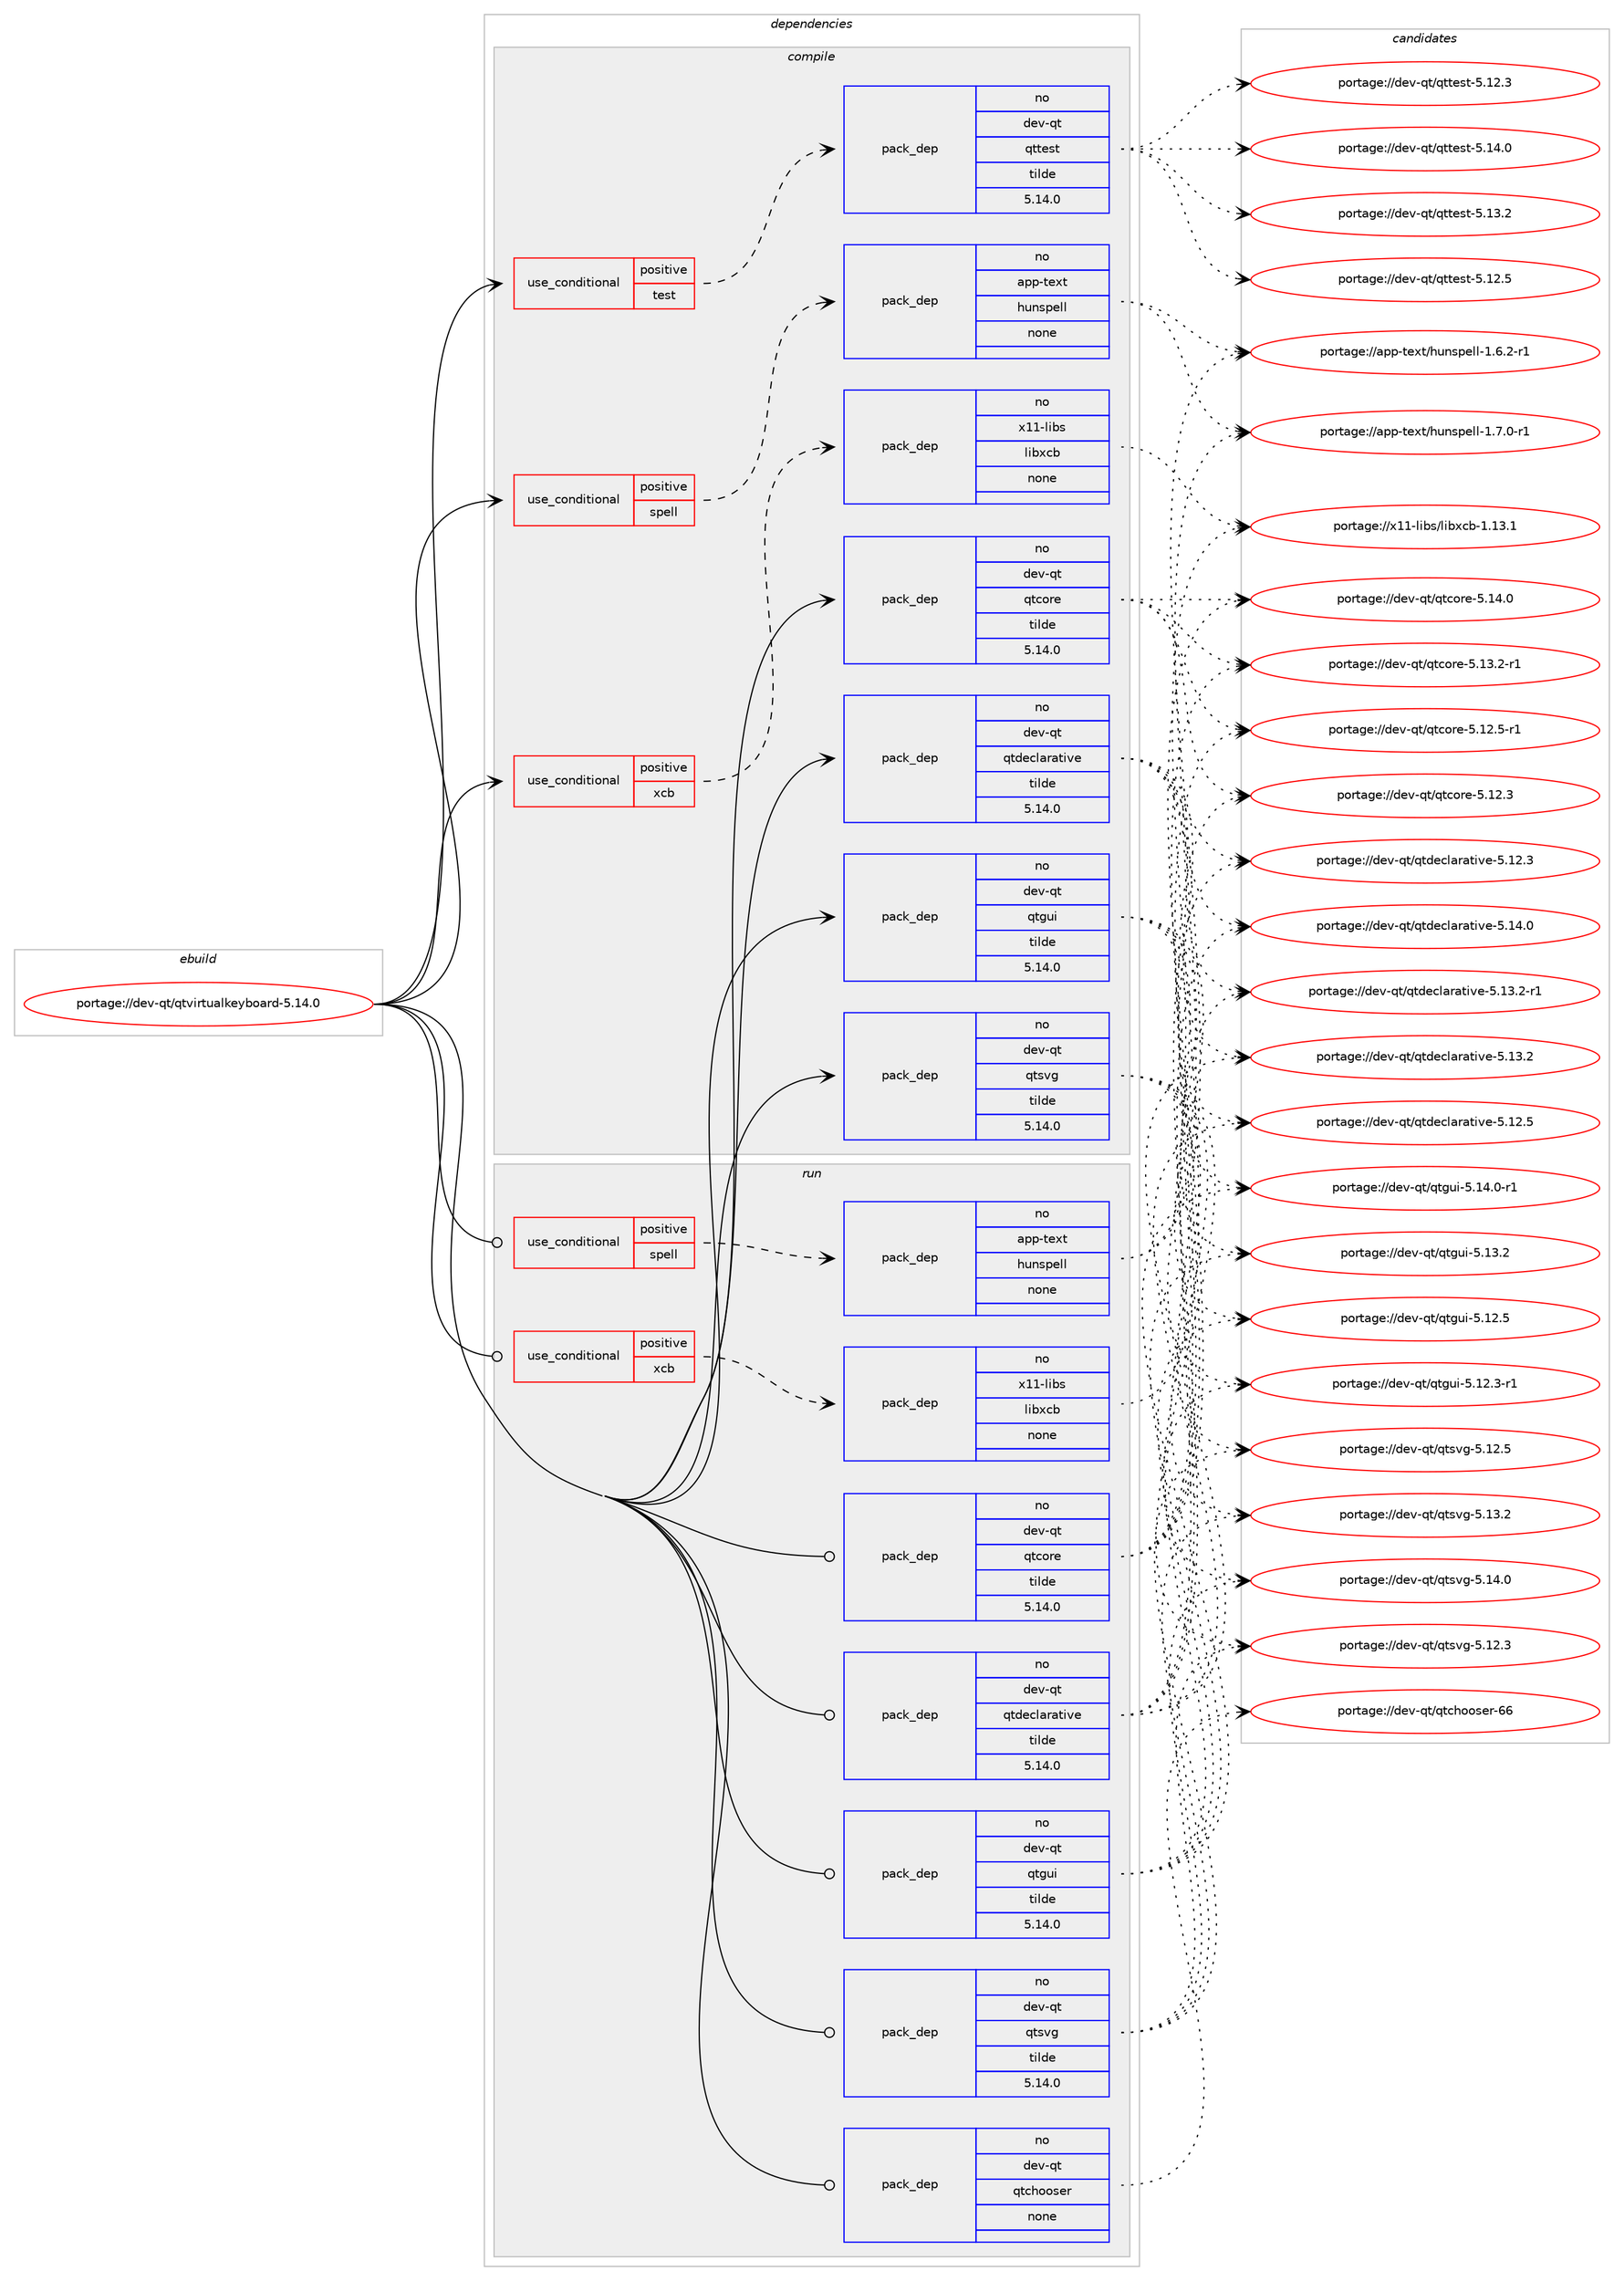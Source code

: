 digraph prolog {

# *************
# Graph options
# *************

newrank=true;
concentrate=true;
compound=true;
graph [rankdir=LR,fontname=Helvetica,fontsize=10,ranksep=1.5];#, ranksep=2.5, nodesep=0.2];
edge  [arrowhead=vee];
node  [fontname=Helvetica,fontsize=10];

# **********
# The ebuild
# **********

subgraph cluster_leftcol {
color=gray;
label=<<i>ebuild</i>>;
id [label="portage://dev-qt/qtvirtualkeyboard-5.14.0", color=red, width=4, href="../dev-qt/qtvirtualkeyboard-5.14.0.svg"];
}

# ****************
# The dependencies
# ****************

subgraph cluster_midcol {
color=gray;
label=<<i>dependencies</i>>;
subgraph cluster_compile {
fillcolor="#eeeeee";
style=filled;
label=<<i>compile</i>>;
subgraph cond102232 {
dependency412910 [label=<<TABLE BORDER="0" CELLBORDER="1" CELLSPACING="0" CELLPADDING="4"><TR><TD ROWSPAN="3" CELLPADDING="10">use_conditional</TD></TR><TR><TD>positive</TD></TR><TR><TD>spell</TD></TR></TABLE>>, shape=none, color=red];
subgraph pack305799 {
dependency412911 [label=<<TABLE BORDER="0" CELLBORDER="1" CELLSPACING="0" CELLPADDING="4" WIDTH="220"><TR><TD ROWSPAN="6" CELLPADDING="30">pack_dep</TD></TR><TR><TD WIDTH="110">no</TD></TR><TR><TD>app-text</TD></TR><TR><TD>hunspell</TD></TR><TR><TD>none</TD></TR><TR><TD></TD></TR></TABLE>>, shape=none, color=blue];
}
dependency412910:e -> dependency412911:w [weight=20,style="dashed",arrowhead="vee"];
}
id:e -> dependency412910:w [weight=20,style="solid",arrowhead="vee"];
subgraph cond102233 {
dependency412912 [label=<<TABLE BORDER="0" CELLBORDER="1" CELLSPACING="0" CELLPADDING="4"><TR><TD ROWSPAN="3" CELLPADDING="10">use_conditional</TD></TR><TR><TD>positive</TD></TR><TR><TD>test</TD></TR></TABLE>>, shape=none, color=red];
subgraph pack305800 {
dependency412913 [label=<<TABLE BORDER="0" CELLBORDER="1" CELLSPACING="0" CELLPADDING="4" WIDTH="220"><TR><TD ROWSPAN="6" CELLPADDING="30">pack_dep</TD></TR><TR><TD WIDTH="110">no</TD></TR><TR><TD>dev-qt</TD></TR><TR><TD>qttest</TD></TR><TR><TD>tilde</TD></TR><TR><TD>5.14.0</TD></TR></TABLE>>, shape=none, color=blue];
}
dependency412912:e -> dependency412913:w [weight=20,style="dashed",arrowhead="vee"];
}
id:e -> dependency412912:w [weight=20,style="solid",arrowhead="vee"];
subgraph cond102234 {
dependency412914 [label=<<TABLE BORDER="0" CELLBORDER="1" CELLSPACING="0" CELLPADDING="4"><TR><TD ROWSPAN="3" CELLPADDING="10">use_conditional</TD></TR><TR><TD>positive</TD></TR><TR><TD>xcb</TD></TR></TABLE>>, shape=none, color=red];
subgraph pack305801 {
dependency412915 [label=<<TABLE BORDER="0" CELLBORDER="1" CELLSPACING="0" CELLPADDING="4" WIDTH="220"><TR><TD ROWSPAN="6" CELLPADDING="30">pack_dep</TD></TR><TR><TD WIDTH="110">no</TD></TR><TR><TD>x11-libs</TD></TR><TR><TD>libxcb</TD></TR><TR><TD>none</TD></TR><TR><TD></TD></TR></TABLE>>, shape=none, color=blue];
}
dependency412914:e -> dependency412915:w [weight=20,style="dashed",arrowhead="vee"];
}
id:e -> dependency412914:w [weight=20,style="solid",arrowhead="vee"];
subgraph pack305802 {
dependency412916 [label=<<TABLE BORDER="0" CELLBORDER="1" CELLSPACING="0" CELLPADDING="4" WIDTH="220"><TR><TD ROWSPAN="6" CELLPADDING="30">pack_dep</TD></TR><TR><TD WIDTH="110">no</TD></TR><TR><TD>dev-qt</TD></TR><TR><TD>qtcore</TD></TR><TR><TD>tilde</TD></TR><TR><TD>5.14.0</TD></TR></TABLE>>, shape=none, color=blue];
}
id:e -> dependency412916:w [weight=20,style="solid",arrowhead="vee"];
subgraph pack305803 {
dependency412917 [label=<<TABLE BORDER="0" CELLBORDER="1" CELLSPACING="0" CELLPADDING="4" WIDTH="220"><TR><TD ROWSPAN="6" CELLPADDING="30">pack_dep</TD></TR><TR><TD WIDTH="110">no</TD></TR><TR><TD>dev-qt</TD></TR><TR><TD>qtdeclarative</TD></TR><TR><TD>tilde</TD></TR><TR><TD>5.14.0</TD></TR></TABLE>>, shape=none, color=blue];
}
id:e -> dependency412917:w [weight=20,style="solid",arrowhead="vee"];
subgraph pack305804 {
dependency412918 [label=<<TABLE BORDER="0" CELLBORDER="1" CELLSPACING="0" CELLPADDING="4" WIDTH="220"><TR><TD ROWSPAN="6" CELLPADDING="30">pack_dep</TD></TR><TR><TD WIDTH="110">no</TD></TR><TR><TD>dev-qt</TD></TR><TR><TD>qtgui</TD></TR><TR><TD>tilde</TD></TR><TR><TD>5.14.0</TD></TR></TABLE>>, shape=none, color=blue];
}
id:e -> dependency412918:w [weight=20,style="solid",arrowhead="vee"];
subgraph pack305805 {
dependency412919 [label=<<TABLE BORDER="0" CELLBORDER="1" CELLSPACING="0" CELLPADDING="4" WIDTH="220"><TR><TD ROWSPAN="6" CELLPADDING="30">pack_dep</TD></TR><TR><TD WIDTH="110">no</TD></TR><TR><TD>dev-qt</TD></TR><TR><TD>qtsvg</TD></TR><TR><TD>tilde</TD></TR><TR><TD>5.14.0</TD></TR></TABLE>>, shape=none, color=blue];
}
id:e -> dependency412919:w [weight=20,style="solid",arrowhead="vee"];
}
subgraph cluster_compileandrun {
fillcolor="#eeeeee";
style=filled;
label=<<i>compile and run</i>>;
}
subgraph cluster_run {
fillcolor="#eeeeee";
style=filled;
label=<<i>run</i>>;
subgraph cond102235 {
dependency412920 [label=<<TABLE BORDER="0" CELLBORDER="1" CELLSPACING="0" CELLPADDING="4"><TR><TD ROWSPAN="3" CELLPADDING="10">use_conditional</TD></TR><TR><TD>positive</TD></TR><TR><TD>spell</TD></TR></TABLE>>, shape=none, color=red];
subgraph pack305806 {
dependency412921 [label=<<TABLE BORDER="0" CELLBORDER="1" CELLSPACING="0" CELLPADDING="4" WIDTH="220"><TR><TD ROWSPAN="6" CELLPADDING="30">pack_dep</TD></TR><TR><TD WIDTH="110">no</TD></TR><TR><TD>app-text</TD></TR><TR><TD>hunspell</TD></TR><TR><TD>none</TD></TR><TR><TD></TD></TR></TABLE>>, shape=none, color=blue];
}
dependency412920:e -> dependency412921:w [weight=20,style="dashed",arrowhead="vee"];
}
id:e -> dependency412920:w [weight=20,style="solid",arrowhead="odot"];
subgraph cond102236 {
dependency412922 [label=<<TABLE BORDER="0" CELLBORDER="1" CELLSPACING="0" CELLPADDING="4"><TR><TD ROWSPAN="3" CELLPADDING="10">use_conditional</TD></TR><TR><TD>positive</TD></TR><TR><TD>xcb</TD></TR></TABLE>>, shape=none, color=red];
subgraph pack305807 {
dependency412923 [label=<<TABLE BORDER="0" CELLBORDER="1" CELLSPACING="0" CELLPADDING="4" WIDTH="220"><TR><TD ROWSPAN="6" CELLPADDING="30">pack_dep</TD></TR><TR><TD WIDTH="110">no</TD></TR><TR><TD>x11-libs</TD></TR><TR><TD>libxcb</TD></TR><TR><TD>none</TD></TR><TR><TD></TD></TR></TABLE>>, shape=none, color=blue];
}
dependency412922:e -> dependency412923:w [weight=20,style="dashed",arrowhead="vee"];
}
id:e -> dependency412922:w [weight=20,style="solid",arrowhead="odot"];
subgraph pack305808 {
dependency412924 [label=<<TABLE BORDER="0" CELLBORDER="1" CELLSPACING="0" CELLPADDING="4" WIDTH="220"><TR><TD ROWSPAN="6" CELLPADDING="30">pack_dep</TD></TR><TR><TD WIDTH="110">no</TD></TR><TR><TD>dev-qt</TD></TR><TR><TD>qtchooser</TD></TR><TR><TD>none</TD></TR><TR><TD></TD></TR></TABLE>>, shape=none, color=blue];
}
id:e -> dependency412924:w [weight=20,style="solid",arrowhead="odot"];
subgraph pack305809 {
dependency412925 [label=<<TABLE BORDER="0" CELLBORDER="1" CELLSPACING="0" CELLPADDING="4" WIDTH="220"><TR><TD ROWSPAN="6" CELLPADDING="30">pack_dep</TD></TR><TR><TD WIDTH="110">no</TD></TR><TR><TD>dev-qt</TD></TR><TR><TD>qtcore</TD></TR><TR><TD>tilde</TD></TR><TR><TD>5.14.0</TD></TR></TABLE>>, shape=none, color=blue];
}
id:e -> dependency412925:w [weight=20,style="solid",arrowhead="odot"];
subgraph pack305810 {
dependency412926 [label=<<TABLE BORDER="0" CELLBORDER="1" CELLSPACING="0" CELLPADDING="4" WIDTH="220"><TR><TD ROWSPAN="6" CELLPADDING="30">pack_dep</TD></TR><TR><TD WIDTH="110">no</TD></TR><TR><TD>dev-qt</TD></TR><TR><TD>qtdeclarative</TD></TR><TR><TD>tilde</TD></TR><TR><TD>5.14.0</TD></TR></TABLE>>, shape=none, color=blue];
}
id:e -> dependency412926:w [weight=20,style="solid",arrowhead="odot"];
subgraph pack305811 {
dependency412927 [label=<<TABLE BORDER="0" CELLBORDER="1" CELLSPACING="0" CELLPADDING="4" WIDTH="220"><TR><TD ROWSPAN="6" CELLPADDING="30">pack_dep</TD></TR><TR><TD WIDTH="110">no</TD></TR><TR><TD>dev-qt</TD></TR><TR><TD>qtgui</TD></TR><TR><TD>tilde</TD></TR><TR><TD>5.14.0</TD></TR></TABLE>>, shape=none, color=blue];
}
id:e -> dependency412927:w [weight=20,style="solid",arrowhead="odot"];
subgraph pack305812 {
dependency412928 [label=<<TABLE BORDER="0" CELLBORDER="1" CELLSPACING="0" CELLPADDING="4" WIDTH="220"><TR><TD ROWSPAN="6" CELLPADDING="30">pack_dep</TD></TR><TR><TD WIDTH="110">no</TD></TR><TR><TD>dev-qt</TD></TR><TR><TD>qtsvg</TD></TR><TR><TD>tilde</TD></TR><TR><TD>5.14.0</TD></TR></TABLE>>, shape=none, color=blue];
}
id:e -> dependency412928:w [weight=20,style="solid",arrowhead="odot"];
}
}

# **************
# The candidates
# **************

subgraph cluster_choices {
rank=same;
color=gray;
label=<<i>candidates</i>>;

subgraph choice305799 {
color=black;
nodesep=1;
choice9711211245116101120116471041171101151121011081084549465546484511449 [label="portage://app-text/hunspell-1.7.0-r1", color=red, width=4,href="../app-text/hunspell-1.7.0-r1.svg"];
choice9711211245116101120116471041171101151121011081084549465446504511449 [label="portage://app-text/hunspell-1.6.2-r1", color=red, width=4,href="../app-text/hunspell-1.6.2-r1.svg"];
dependency412911:e -> choice9711211245116101120116471041171101151121011081084549465546484511449:w [style=dotted,weight="100"];
dependency412911:e -> choice9711211245116101120116471041171101151121011081084549465446504511449:w [style=dotted,weight="100"];
}
subgraph choice305800 {
color=black;
nodesep=1;
choice100101118451131164711311611610111511645534649524648 [label="portage://dev-qt/qttest-5.14.0", color=red, width=4,href="../dev-qt/qttest-5.14.0.svg"];
choice100101118451131164711311611610111511645534649514650 [label="portage://dev-qt/qttest-5.13.2", color=red, width=4,href="../dev-qt/qttest-5.13.2.svg"];
choice100101118451131164711311611610111511645534649504653 [label="portage://dev-qt/qttest-5.12.5", color=red, width=4,href="../dev-qt/qttest-5.12.5.svg"];
choice100101118451131164711311611610111511645534649504651 [label="portage://dev-qt/qttest-5.12.3", color=red, width=4,href="../dev-qt/qttest-5.12.3.svg"];
dependency412913:e -> choice100101118451131164711311611610111511645534649524648:w [style=dotted,weight="100"];
dependency412913:e -> choice100101118451131164711311611610111511645534649514650:w [style=dotted,weight="100"];
dependency412913:e -> choice100101118451131164711311611610111511645534649504653:w [style=dotted,weight="100"];
dependency412913:e -> choice100101118451131164711311611610111511645534649504651:w [style=dotted,weight="100"];
}
subgraph choice305801 {
color=black;
nodesep=1;
choice120494945108105981154710810598120999845494649514649 [label="portage://x11-libs/libxcb-1.13.1", color=red, width=4,href="../x11-libs/libxcb-1.13.1.svg"];
dependency412915:e -> choice120494945108105981154710810598120999845494649514649:w [style=dotted,weight="100"];
}
subgraph choice305802 {
color=black;
nodesep=1;
choice10010111845113116471131169911111410145534649524648 [label="portage://dev-qt/qtcore-5.14.0", color=red, width=4,href="../dev-qt/qtcore-5.14.0.svg"];
choice100101118451131164711311699111114101455346495146504511449 [label="portage://dev-qt/qtcore-5.13.2-r1", color=red, width=4,href="../dev-qt/qtcore-5.13.2-r1.svg"];
choice100101118451131164711311699111114101455346495046534511449 [label="portage://dev-qt/qtcore-5.12.5-r1", color=red, width=4,href="../dev-qt/qtcore-5.12.5-r1.svg"];
choice10010111845113116471131169911111410145534649504651 [label="portage://dev-qt/qtcore-5.12.3", color=red, width=4,href="../dev-qt/qtcore-5.12.3.svg"];
dependency412916:e -> choice10010111845113116471131169911111410145534649524648:w [style=dotted,weight="100"];
dependency412916:e -> choice100101118451131164711311699111114101455346495146504511449:w [style=dotted,weight="100"];
dependency412916:e -> choice100101118451131164711311699111114101455346495046534511449:w [style=dotted,weight="100"];
dependency412916:e -> choice10010111845113116471131169911111410145534649504651:w [style=dotted,weight="100"];
}
subgraph choice305803 {
color=black;
nodesep=1;
choice100101118451131164711311610010199108971149711610511810145534649524648 [label="portage://dev-qt/qtdeclarative-5.14.0", color=red, width=4,href="../dev-qt/qtdeclarative-5.14.0.svg"];
choice1001011184511311647113116100101991089711497116105118101455346495146504511449 [label="portage://dev-qt/qtdeclarative-5.13.2-r1", color=red, width=4,href="../dev-qt/qtdeclarative-5.13.2-r1.svg"];
choice100101118451131164711311610010199108971149711610511810145534649514650 [label="portage://dev-qt/qtdeclarative-5.13.2", color=red, width=4,href="../dev-qt/qtdeclarative-5.13.2.svg"];
choice100101118451131164711311610010199108971149711610511810145534649504653 [label="portage://dev-qt/qtdeclarative-5.12.5", color=red, width=4,href="../dev-qt/qtdeclarative-5.12.5.svg"];
choice100101118451131164711311610010199108971149711610511810145534649504651 [label="portage://dev-qt/qtdeclarative-5.12.3", color=red, width=4,href="../dev-qt/qtdeclarative-5.12.3.svg"];
dependency412917:e -> choice100101118451131164711311610010199108971149711610511810145534649524648:w [style=dotted,weight="100"];
dependency412917:e -> choice1001011184511311647113116100101991089711497116105118101455346495146504511449:w [style=dotted,weight="100"];
dependency412917:e -> choice100101118451131164711311610010199108971149711610511810145534649514650:w [style=dotted,weight="100"];
dependency412917:e -> choice100101118451131164711311610010199108971149711610511810145534649504653:w [style=dotted,weight="100"];
dependency412917:e -> choice100101118451131164711311610010199108971149711610511810145534649504651:w [style=dotted,weight="100"];
}
subgraph choice305804 {
color=black;
nodesep=1;
choice1001011184511311647113116103117105455346495246484511449 [label="portage://dev-qt/qtgui-5.14.0-r1", color=red, width=4,href="../dev-qt/qtgui-5.14.0-r1.svg"];
choice100101118451131164711311610311710545534649514650 [label="portage://dev-qt/qtgui-5.13.2", color=red, width=4,href="../dev-qt/qtgui-5.13.2.svg"];
choice100101118451131164711311610311710545534649504653 [label="portage://dev-qt/qtgui-5.12.5", color=red, width=4,href="../dev-qt/qtgui-5.12.5.svg"];
choice1001011184511311647113116103117105455346495046514511449 [label="portage://dev-qt/qtgui-5.12.3-r1", color=red, width=4,href="../dev-qt/qtgui-5.12.3-r1.svg"];
dependency412918:e -> choice1001011184511311647113116103117105455346495246484511449:w [style=dotted,weight="100"];
dependency412918:e -> choice100101118451131164711311610311710545534649514650:w [style=dotted,weight="100"];
dependency412918:e -> choice100101118451131164711311610311710545534649504653:w [style=dotted,weight="100"];
dependency412918:e -> choice1001011184511311647113116103117105455346495046514511449:w [style=dotted,weight="100"];
}
subgraph choice305805 {
color=black;
nodesep=1;
choice100101118451131164711311611511810345534649524648 [label="portage://dev-qt/qtsvg-5.14.0", color=red, width=4,href="../dev-qt/qtsvg-5.14.0.svg"];
choice100101118451131164711311611511810345534649514650 [label="portage://dev-qt/qtsvg-5.13.2", color=red, width=4,href="../dev-qt/qtsvg-5.13.2.svg"];
choice100101118451131164711311611511810345534649504653 [label="portage://dev-qt/qtsvg-5.12.5", color=red, width=4,href="../dev-qt/qtsvg-5.12.5.svg"];
choice100101118451131164711311611511810345534649504651 [label="portage://dev-qt/qtsvg-5.12.3", color=red, width=4,href="../dev-qt/qtsvg-5.12.3.svg"];
dependency412919:e -> choice100101118451131164711311611511810345534649524648:w [style=dotted,weight="100"];
dependency412919:e -> choice100101118451131164711311611511810345534649514650:w [style=dotted,weight="100"];
dependency412919:e -> choice100101118451131164711311611511810345534649504653:w [style=dotted,weight="100"];
dependency412919:e -> choice100101118451131164711311611511810345534649504651:w [style=dotted,weight="100"];
}
subgraph choice305806 {
color=black;
nodesep=1;
choice9711211245116101120116471041171101151121011081084549465546484511449 [label="portage://app-text/hunspell-1.7.0-r1", color=red, width=4,href="../app-text/hunspell-1.7.0-r1.svg"];
choice9711211245116101120116471041171101151121011081084549465446504511449 [label="portage://app-text/hunspell-1.6.2-r1", color=red, width=4,href="../app-text/hunspell-1.6.2-r1.svg"];
dependency412921:e -> choice9711211245116101120116471041171101151121011081084549465546484511449:w [style=dotted,weight="100"];
dependency412921:e -> choice9711211245116101120116471041171101151121011081084549465446504511449:w [style=dotted,weight="100"];
}
subgraph choice305807 {
color=black;
nodesep=1;
choice120494945108105981154710810598120999845494649514649 [label="portage://x11-libs/libxcb-1.13.1", color=red, width=4,href="../x11-libs/libxcb-1.13.1.svg"];
dependency412923:e -> choice120494945108105981154710810598120999845494649514649:w [style=dotted,weight="100"];
}
subgraph choice305808 {
color=black;
nodesep=1;
choice100101118451131164711311699104111111115101114455454 [label="portage://dev-qt/qtchooser-66", color=red, width=4,href="../dev-qt/qtchooser-66.svg"];
dependency412924:e -> choice100101118451131164711311699104111111115101114455454:w [style=dotted,weight="100"];
}
subgraph choice305809 {
color=black;
nodesep=1;
choice10010111845113116471131169911111410145534649524648 [label="portage://dev-qt/qtcore-5.14.0", color=red, width=4,href="../dev-qt/qtcore-5.14.0.svg"];
choice100101118451131164711311699111114101455346495146504511449 [label="portage://dev-qt/qtcore-5.13.2-r1", color=red, width=4,href="../dev-qt/qtcore-5.13.2-r1.svg"];
choice100101118451131164711311699111114101455346495046534511449 [label="portage://dev-qt/qtcore-5.12.5-r1", color=red, width=4,href="../dev-qt/qtcore-5.12.5-r1.svg"];
choice10010111845113116471131169911111410145534649504651 [label="portage://dev-qt/qtcore-5.12.3", color=red, width=4,href="../dev-qt/qtcore-5.12.3.svg"];
dependency412925:e -> choice10010111845113116471131169911111410145534649524648:w [style=dotted,weight="100"];
dependency412925:e -> choice100101118451131164711311699111114101455346495146504511449:w [style=dotted,weight="100"];
dependency412925:e -> choice100101118451131164711311699111114101455346495046534511449:w [style=dotted,weight="100"];
dependency412925:e -> choice10010111845113116471131169911111410145534649504651:w [style=dotted,weight="100"];
}
subgraph choice305810 {
color=black;
nodesep=1;
choice100101118451131164711311610010199108971149711610511810145534649524648 [label="portage://dev-qt/qtdeclarative-5.14.0", color=red, width=4,href="../dev-qt/qtdeclarative-5.14.0.svg"];
choice1001011184511311647113116100101991089711497116105118101455346495146504511449 [label="portage://dev-qt/qtdeclarative-5.13.2-r1", color=red, width=4,href="../dev-qt/qtdeclarative-5.13.2-r1.svg"];
choice100101118451131164711311610010199108971149711610511810145534649514650 [label="portage://dev-qt/qtdeclarative-5.13.2", color=red, width=4,href="../dev-qt/qtdeclarative-5.13.2.svg"];
choice100101118451131164711311610010199108971149711610511810145534649504653 [label="portage://dev-qt/qtdeclarative-5.12.5", color=red, width=4,href="../dev-qt/qtdeclarative-5.12.5.svg"];
choice100101118451131164711311610010199108971149711610511810145534649504651 [label="portage://dev-qt/qtdeclarative-5.12.3", color=red, width=4,href="../dev-qt/qtdeclarative-5.12.3.svg"];
dependency412926:e -> choice100101118451131164711311610010199108971149711610511810145534649524648:w [style=dotted,weight="100"];
dependency412926:e -> choice1001011184511311647113116100101991089711497116105118101455346495146504511449:w [style=dotted,weight="100"];
dependency412926:e -> choice100101118451131164711311610010199108971149711610511810145534649514650:w [style=dotted,weight="100"];
dependency412926:e -> choice100101118451131164711311610010199108971149711610511810145534649504653:w [style=dotted,weight="100"];
dependency412926:e -> choice100101118451131164711311610010199108971149711610511810145534649504651:w [style=dotted,weight="100"];
}
subgraph choice305811 {
color=black;
nodesep=1;
choice1001011184511311647113116103117105455346495246484511449 [label="portage://dev-qt/qtgui-5.14.0-r1", color=red, width=4,href="../dev-qt/qtgui-5.14.0-r1.svg"];
choice100101118451131164711311610311710545534649514650 [label="portage://dev-qt/qtgui-5.13.2", color=red, width=4,href="../dev-qt/qtgui-5.13.2.svg"];
choice100101118451131164711311610311710545534649504653 [label="portage://dev-qt/qtgui-5.12.5", color=red, width=4,href="../dev-qt/qtgui-5.12.5.svg"];
choice1001011184511311647113116103117105455346495046514511449 [label="portage://dev-qt/qtgui-5.12.3-r1", color=red, width=4,href="../dev-qt/qtgui-5.12.3-r1.svg"];
dependency412927:e -> choice1001011184511311647113116103117105455346495246484511449:w [style=dotted,weight="100"];
dependency412927:e -> choice100101118451131164711311610311710545534649514650:w [style=dotted,weight="100"];
dependency412927:e -> choice100101118451131164711311610311710545534649504653:w [style=dotted,weight="100"];
dependency412927:e -> choice1001011184511311647113116103117105455346495046514511449:w [style=dotted,weight="100"];
}
subgraph choice305812 {
color=black;
nodesep=1;
choice100101118451131164711311611511810345534649524648 [label="portage://dev-qt/qtsvg-5.14.0", color=red, width=4,href="../dev-qt/qtsvg-5.14.0.svg"];
choice100101118451131164711311611511810345534649514650 [label="portage://dev-qt/qtsvg-5.13.2", color=red, width=4,href="../dev-qt/qtsvg-5.13.2.svg"];
choice100101118451131164711311611511810345534649504653 [label="portage://dev-qt/qtsvg-5.12.5", color=red, width=4,href="../dev-qt/qtsvg-5.12.5.svg"];
choice100101118451131164711311611511810345534649504651 [label="portage://dev-qt/qtsvg-5.12.3", color=red, width=4,href="../dev-qt/qtsvg-5.12.3.svg"];
dependency412928:e -> choice100101118451131164711311611511810345534649524648:w [style=dotted,weight="100"];
dependency412928:e -> choice100101118451131164711311611511810345534649514650:w [style=dotted,weight="100"];
dependency412928:e -> choice100101118451131164711311611511810345534649504653:w [style=dotted,weight="100"];
dependency412928:e -> choice100101118451131164711311611511810345534649504651:w [style=dotted,weight="100"];
}
}

}
